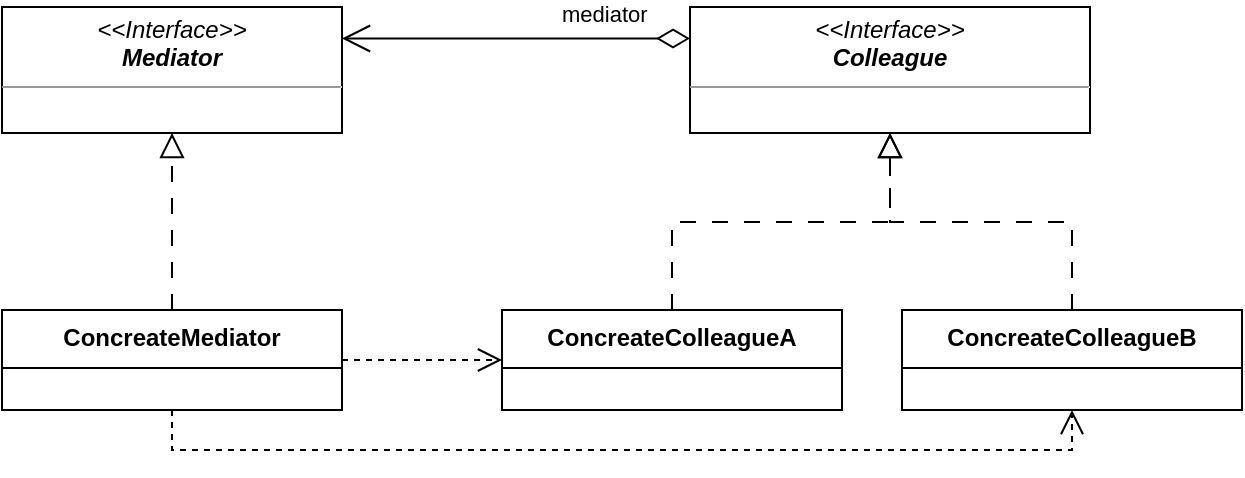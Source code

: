 <mxfile version="21.1.9" type="device">
  <diagram name="第 1 页" id="V1W0sLbI2GgZeyCbVdQ1">
    <mxGraphModel dx="1194" dy="682" grid="1" gridSize="10" guides="1" tooltips="1" connect="1" arrows="1" fold="1" page="1" pageScale="1" pageWidth="827" pageHeight="1169" math="0" shadow="0">
      <root>
        <mxCell id="0" />
        <mxCell id="1" parent="0" />
        <mxCell id="WFYV-QFJoavZbaiG5XtV-9" value="ConcreateColleagueA" style="swimlane;fontStyle=1;align=center;verticalAlign=top;childLayout=stackLayout;horizontal=1;startSize=29;horizontalStack=0;resizeParent=1;resizeParentMax=0;resizeLast=0;collapsible=1;marginBottom=0;" parent="1" vertex="1">
          <mxGeometry x="340" y="340" width="170" height="50" as="geometry" />
        </mxCell>
        <mxCell id="WFYV-QFJoavZbaiG5XtV-21" value="" style="endArrow=block;endSize=10;endFill=0;shadow=0;strokeWidth=1;rounded=0;edgeStyle=elbowEdgeStyle;elbow=vertical;dashed=1;dashPattern=8 8;labelBackgroundColor=none;fontColor=default;entryX=0.5;entryY=1;entryDx=0;entryDy=0;" parent="1" source="WFYV-QFJoavZbaiG5XtV-9" target="8bpQcrnYZOklx_H4A8Wu-1" edge="1">
          <mxGeometry width="160" relative="1" as="geometry">
            <mxPoint x="61.5" y="330" as="sourcePoint" />
            <mxPoint x="179" y="244" as="targetPoint" />
          </mxGeometry>
        </mxCell>
        <mxCell id="8bpQcrnYZOklx_H4A8Wu-1" value="&lt;p style=&quot;margin:0px;margin-top:4px;text-align:center;&quot;&gt;&lt;i&gt;&amp;lt;&amp;lt;Interface&amp;gt;&amp;gt;&lt;br&gt;&lt;b&gt;Colleague&lt;/b&gt;&lt;br&gt;&lt;/i&gt;&lt;/p&gt;&lt;hr size=&quot;1&quot;&gt;&lt;p style=&quot;margin:0px;margin-left:4px;&quot;&gt;&lt;/p&gt;&lt;p style=&quot;margin:0px;margin-left:4px;&quot;&gt;&lt;br&gt;&lt;/p&gt;" style="verticalAlign=top;align=left;overflow=fill;fontSize=12;fontFamily=Helvetica;html=1;" parent="1" vertex="1">
          <mxGeometry x="434" y="188.5" width="200" height="63" as="geometry" />
        </mxCell>
        <mxCell id="xXnBj1-Nh2qDs8suzw_o-4" value="ConcreateColleagueB" style="swimlane;fontStyle=1;align=center;verticalAlign=top;childLayout=stackLayout;horizontal=1;startSize=29;horizontalStack=0;resizeParent=1;resizeParentMax=0;resizeLast=0;collapsible=1;marginBottom=0;" parent="1" vertex="1">
          <mxGeometry x="540" y="340" width="170" height="50" as="geometry" />
        </mxCell>
        <mxCell id="xXnBj1-Nh2qDs8suzw_o-6" value="" style="endArrow=block;endSize=10;endFill=0;shadow=0;strokeWidth=1;rounded=0;edgeStyle=elbowEdgeStyle;elbow=vertical;dashed=1;dashPattern=8 8;labelBackgroundColor=none;fontColor=default;entryX=0.5;entryY=1;entryDx=0;entryDy=0;" parent="1" source="xXnBj1-Nh2qDs8suzw_o-4" target="8bpQcrnYZOklx_H4A8Wu-1" edge="1">
          <mxGeometry width="160" relative="1" as="geometry">
            <mxPoint x="459" y="360" as="sourcePoint" />
            <mxPoint x="534" y="242" as="targetPoint" />
          </mxGeometry>
        </mxCell>
        <mxCell id="-QKBIzKZXesQLSjGnv8I-1" value="&lt;p style=&quot;margin:0px;margin-top:4px;text-align:center;&quot;&gt;&lt;i&gt;&amp;lt;&amp;lt;Interface&amp;gt;&amp;gt;&lt;br&gt;&lt;b&gt;Mediator&lt;/b&gt;&lt;br&gt;&lt;/i&gt;&lt;/p&gt;&lt;hr size=&quot;1&quot;&gt;&lt;p style=&quot;margin:0px;margin-left:4px;&quot;&gt;&lt;/p&gt;&lt;p style=&quot;margin:0px;margin-left:4px;&quot;&gt;&lt;br&gt;&lt;/p&gt;" style="verticalAlign=top;align=left;overflow=fill;fontSize=12;fontFamily=Helvetica;html=1;" vertex="1" parent="1">
          <mxGeometry x="90" y="188.5" width="170" height="63" as="geometry" />
        </mxCell>
        <mxCell id="-QKBIzKZXesQLSjGnv8I-2" value="ConcreateMediator" style="swimlane;fontStyle=1;align=center;verticalAlign=top;childLayout=stackLayout;horizontal=1;startSize=29;horizontalStack=0;resizeParent=1;resizeParentMax=0;resizeLast=0;collapsible=1;marginBottom=0;" vertex="1" parent="1">
          <mxGeometry x="90" y="340" width="170" height="50" as="geometry" />
        </mxCell>
        <mxCell id="-QKBIzKZXesQLSjGnv8I-3" value="mediator" style="endArrow=open;html=1;endSize=12;startArrow=diamondThin;startSize=14;startFill=0;edgeStyle=orthogonalEdgeStyle;align=left;verticalAlign=bottom;rounded=0;entryX=1;entryY=0.25;entryDx=0;entryDy=0;exitX=0;exitY=0.25;exitDx=0;exitDy=0;" edge="1" parent="1" source="8bpQcrnYZOklx_H4A8Wu-1" target="-QKBIzKZXesQLSjGnv8I-1">
          <mxGeometry x="-0.238" y="-3" relative="1" as="geometry">
            <mxPoint x="450" y="354" as="sourcePoint" />
            <mxPoint x="240" y="354" as="targetPoint" />
            <mxPoint as="offset" />
          </mxGeometry>
        </mxCell>
        <mxCell id="-QKBIzKZXesQLSjGnv8I-4" value="" style="endArrow=block;endSize=10;endFill=0;shadow=0;strokeWidth=1;rounded=0;edgeStyle=elbowEdgeStyle;elbow=vertical;dashed=1;dashPattern=8 8;labelBackgroundColor=none;fontColor=default;entryX=0.5;entryY=1;entryDx=0;entryDy=0;exitX=0.5;exitY=0;exitDx=0;exitDy=0;" edge="1" parent="1" source="-QKBIzKZXesQLSjGnv8I-2" target="-QKBIzKZXesQLSjGnv8I-1">
          <mxGeometry width="160" relative="1" as="geometry">
            <mxPoint x="635" y="350" as="sourcePoint" />
            <mxPoint x="544" y="262" as="targetPoint" />
          </mxGeometry>
        </mxCell>
        <mxCell id="-QKBIzKZXesQLSjGnv8I-5" style="edgeStyle=orthogonalEdgeStyle;rounded=0;orthogonalLoop=1;jettySize=auto;html=1;endArrow=open;endFill=0;endSize=10;entryX=0;entryY=0.5;entryDx=0;entryDy=0;exitX=1;exitY=0.5;exitDx=0;exitDy=0;dashed=1;" edge="1" parent="1" source="-QKBIzKZXesQLSjGnv8I-2" target="WFYV-QFJoavZbaiG5XtV-9">
          <mxGeometry relative="1" as="geometry">
            <mxPoint x="280" y="217" as="targetPoint" />
            <mxPoint x="137" y="217" as="sourcePoint" />
          </mxGeometry>
        </mxCell>
        <mxCell id="-QKBIzKZXesQLSjGnv8I-6" style="edgeStyle=orthogonalEdgeStyle;rounded=0;orthogonalLoop=1;jettySize=auto;html=1;endArrow=open;endFill=0;endSize=10;entryX=0.5;entryY=1;entryDx=0;entryDy=0;exitX=0.5;exitY=1;exitDx=0;exitDy=0;dashed=1;" edge="1" parent="1" source="-QKBIzKZXesQLSjGnv8I-2" target="xXnBj1-Nh2qDs8suzw_o-4">
          <mxGeometry relative="1" as="geometry">
            <mxPoint x="350" y="375" as="targetPoint" />
            <mxPoint x="270" y="375" as="sourcePoint" />
          </mxGeometry>
        </mxCell>
      </root>
    </mxGraphModel>
  </diagram>
</mxfile>
